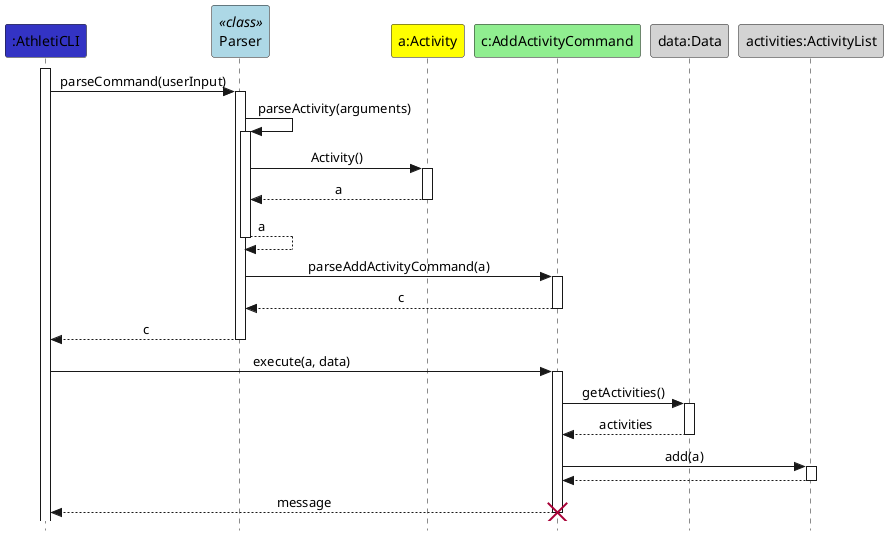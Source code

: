 @startuml
'https://plantuml.com/sequence-diagram
skinparam Style strictuml
skinparam SequenceMessageAlignment center

!define LOGIC_COLOR #3333C4

participant ":AthletiCLI" as AthletiCLI LOGIC_COLOR
participant "Parser" as Parser <<class>> #lightblue
participant "a:Activity" as Activity #yellow
participant "c:AddActivityCommand" as AddActivityCommand #lightgreen
participant "data:Data" as Data #lightgrey
participant "activities:ActivityList" as activities #lightgrey

AthletiCLI++
AthletiCLI -> Parser++: parseCommand(userInput)
Parser -> Parser++: parseActivity(arguments)
Parser -> Activity++: Activity()
Activity --> Parser--: a
Parser --> Parser: a
Parser--
Parser -> AddActivityCommand++: parseAddActivityCommand(a)
AddActivityCommand --> Parser--: c
Parser --> AthletiCLI--: c

AthletiCLI -> AddActivityCommand++: execute(a, data)
AddActivityCommand -> Data++: getActivities()
'Data --> activities++
'activities --> Data--: activities

Data --> AddActivityCommand--: activities
AddActivityCommand -> activities++: add(a)
activities --> AddActivityCommand--
AddActivityCommand --> AthletiCLI--: message

destroy AddActivityCommand
@enduml
